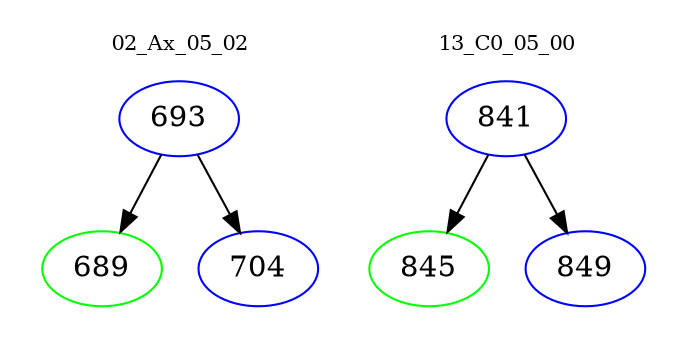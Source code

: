 digraph{
subgraph cluster_0 {
color = white
label = "02_Ax_05_02";
fontsize=10;
T0_693 [label="693", color="blue"]
T0_693 -> T0_689 [color="black"]
T0_689 [label="689", color="green"]
T0_693 -> T0_704 [color="black"]
T0_704 [label="704", color="blue"]
}
subgraph cluster_1 {
color = white
label = "13_C0_05_00";
fontsize=10;
T1_841 [label="841", color="blue"]
T1_841 -> T1_845 [color="black"]
T1_845 [label="845", color="green"]
T1_841 -> T1_849 [color="black"]
T1_849 [label="849", color="blue"]
}
}
